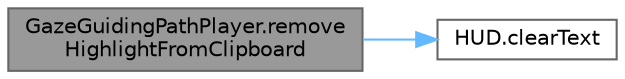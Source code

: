 digraph "GazeGuidingPathPlayer.removeHighlightFromClipboard"
{
 // LATEX_PDF_SIZE
  bgcolor="transparent";
  edge [fontname=Helvetica,fontsize=10,labelfontname=Helvetica,labelfontsize=10];
  node [fontname=Helvetica,fontsize=10,shape=box,height=0.2,width=0.4];
  rankdir="LR";
  Node1 [id="Node000001",label="GazeGuidingPathPlayer.remove\lHighlightFromClipboard",height=0.2,width=0.4,color="gray40", fillcolor="grey60", style="filled", fontcolor="black",tooltip="This method removes highlighting from a clipboard by reinitialising the respective clipboard without ..."];
  Node1 -> Node2 [id="edge1_Node000001_Node000002",color="steelblue1",style="solid",tooltip=" "];
  Node2 [id="Node000002",label="HUD.clearText",height=0.2,width=0.4,color="grey40", fillcolor="white", style="filled",URL="$class_h_u_d.html#ab6c5840bac4c1144244354cfc9ed0263",tooltip="This method clears the text displayed on the canvas."];
}
